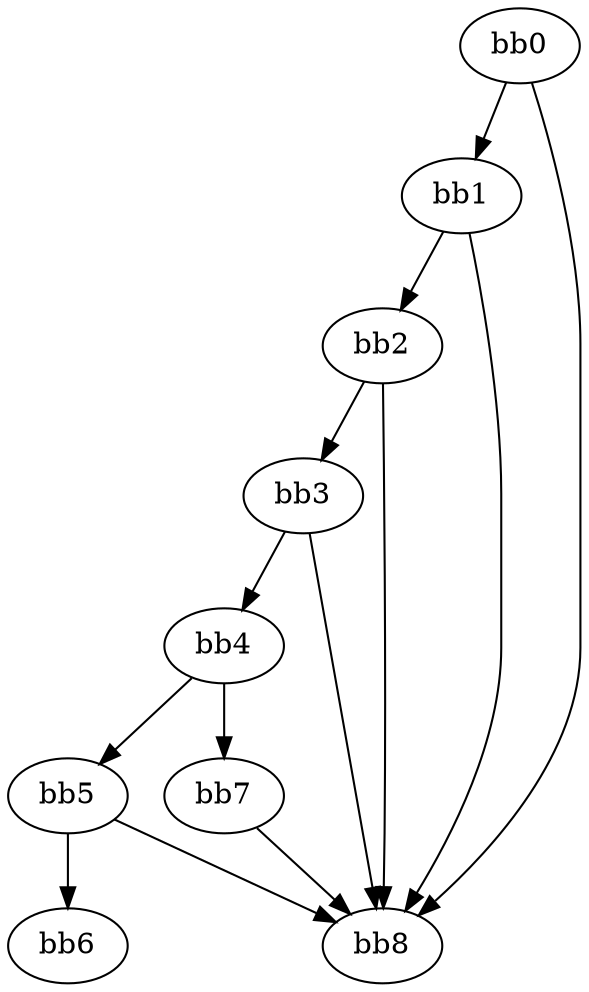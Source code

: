 digraph {
    0 [ label = "bb0\l" ]
    1 [ label = "bb1\l" ]
    2 [ label = "bb2\l" ]
    3 [ label = "bb3\l" ]
    4 [ label = "bb4\l" ]
    5 [ label = "bb5\l" ]
    6 [ label = "bb6\l" ]
    7 [ label = "bb7\l" ]
    8 [ label = "bb8\l" ]
    0 -> 1 [ ]
    0 -> 8 [ ]
    1 -> 2 [ ]
    1 -> 8 [ ]
    2 -> 3 [ ]
    2 -> 8 [ ]
    3 -> 4 [ ]
    3 -> 8 [ ]
    4 -> 5 [ ]
    4 -> 7 [ ]
    5 -> 6 [ ]
    5 -> 8 [ ]
    7 -> 8 [ ]
}

